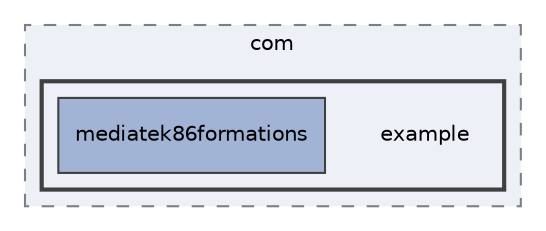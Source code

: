 digraph "C:/Users/Ydrani/AndroidStudioProjects/android_mediatek/app/src/test/java/com/example"
{
 // LATEX_PDF_SIZE
  edge [fontname="Helvetica",fontsize="10",labelfontname="Helvetica",labelfontsize="10"];
  node [fontname="Helvetica",fontsize="10",shape=record];
  compound=true
  subgraph clusterdir_8d4aec5a7e4aa67a8ec08c2ec0fd612f {
    graph [ bgcolor="#edf0f7", pencolor="grey50", style="filled,dashed,", label="com", fontname="Helvetica", fontsize="10", URL="dir_8d4aec5a7e4aa67a8ec08c2ec0fd612f.html"]
  subgraph clusterdir_2b1d037be7f3ea807fe914e2fa391e78 {
    graph [ bgcolor="#edf0f7", pencolor="grey25", style="filled,bold,", label="", fontname="Helvetica", fontsize="10", URL="dir_2b1d037be7f3ea807fe914e2fa391e78.html"]
    dir_2b1d037be7f3ea807fe914e2fa391e78 [shape=plaintext, label="example"];
  dir_c8e00cdcbc30358ef2470f8a6b3cbacf [shape=box, label="mediatek86formations", style="filled,", fillcolor="#a2b4d6", color="grey25", URL="dir_c8e00cdcbc30358ef2470f8a6b3cbacf.html"];
  }
  }
}
